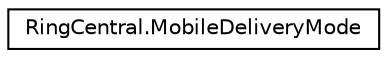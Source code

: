 digraph "Graphical Class Hierarchy"
{
 // LATEX_PDF_SIZE
  edge [fontname="Helvetica",fontsize="10",labelfontname="Helvetica",labelfontsize="10"];
  node [fontname="Helvetica",fontsize="10",shape=record];
  rankdir="LR";
  Node0 [label="RingCentral.MobileDeliveryMode",height=0.2,width=0.4,color="black", fillcolor="white", style="filled",URL="$classRingCentral_1_1MobileDeliveryMode.html",tooltip=" "];
}
